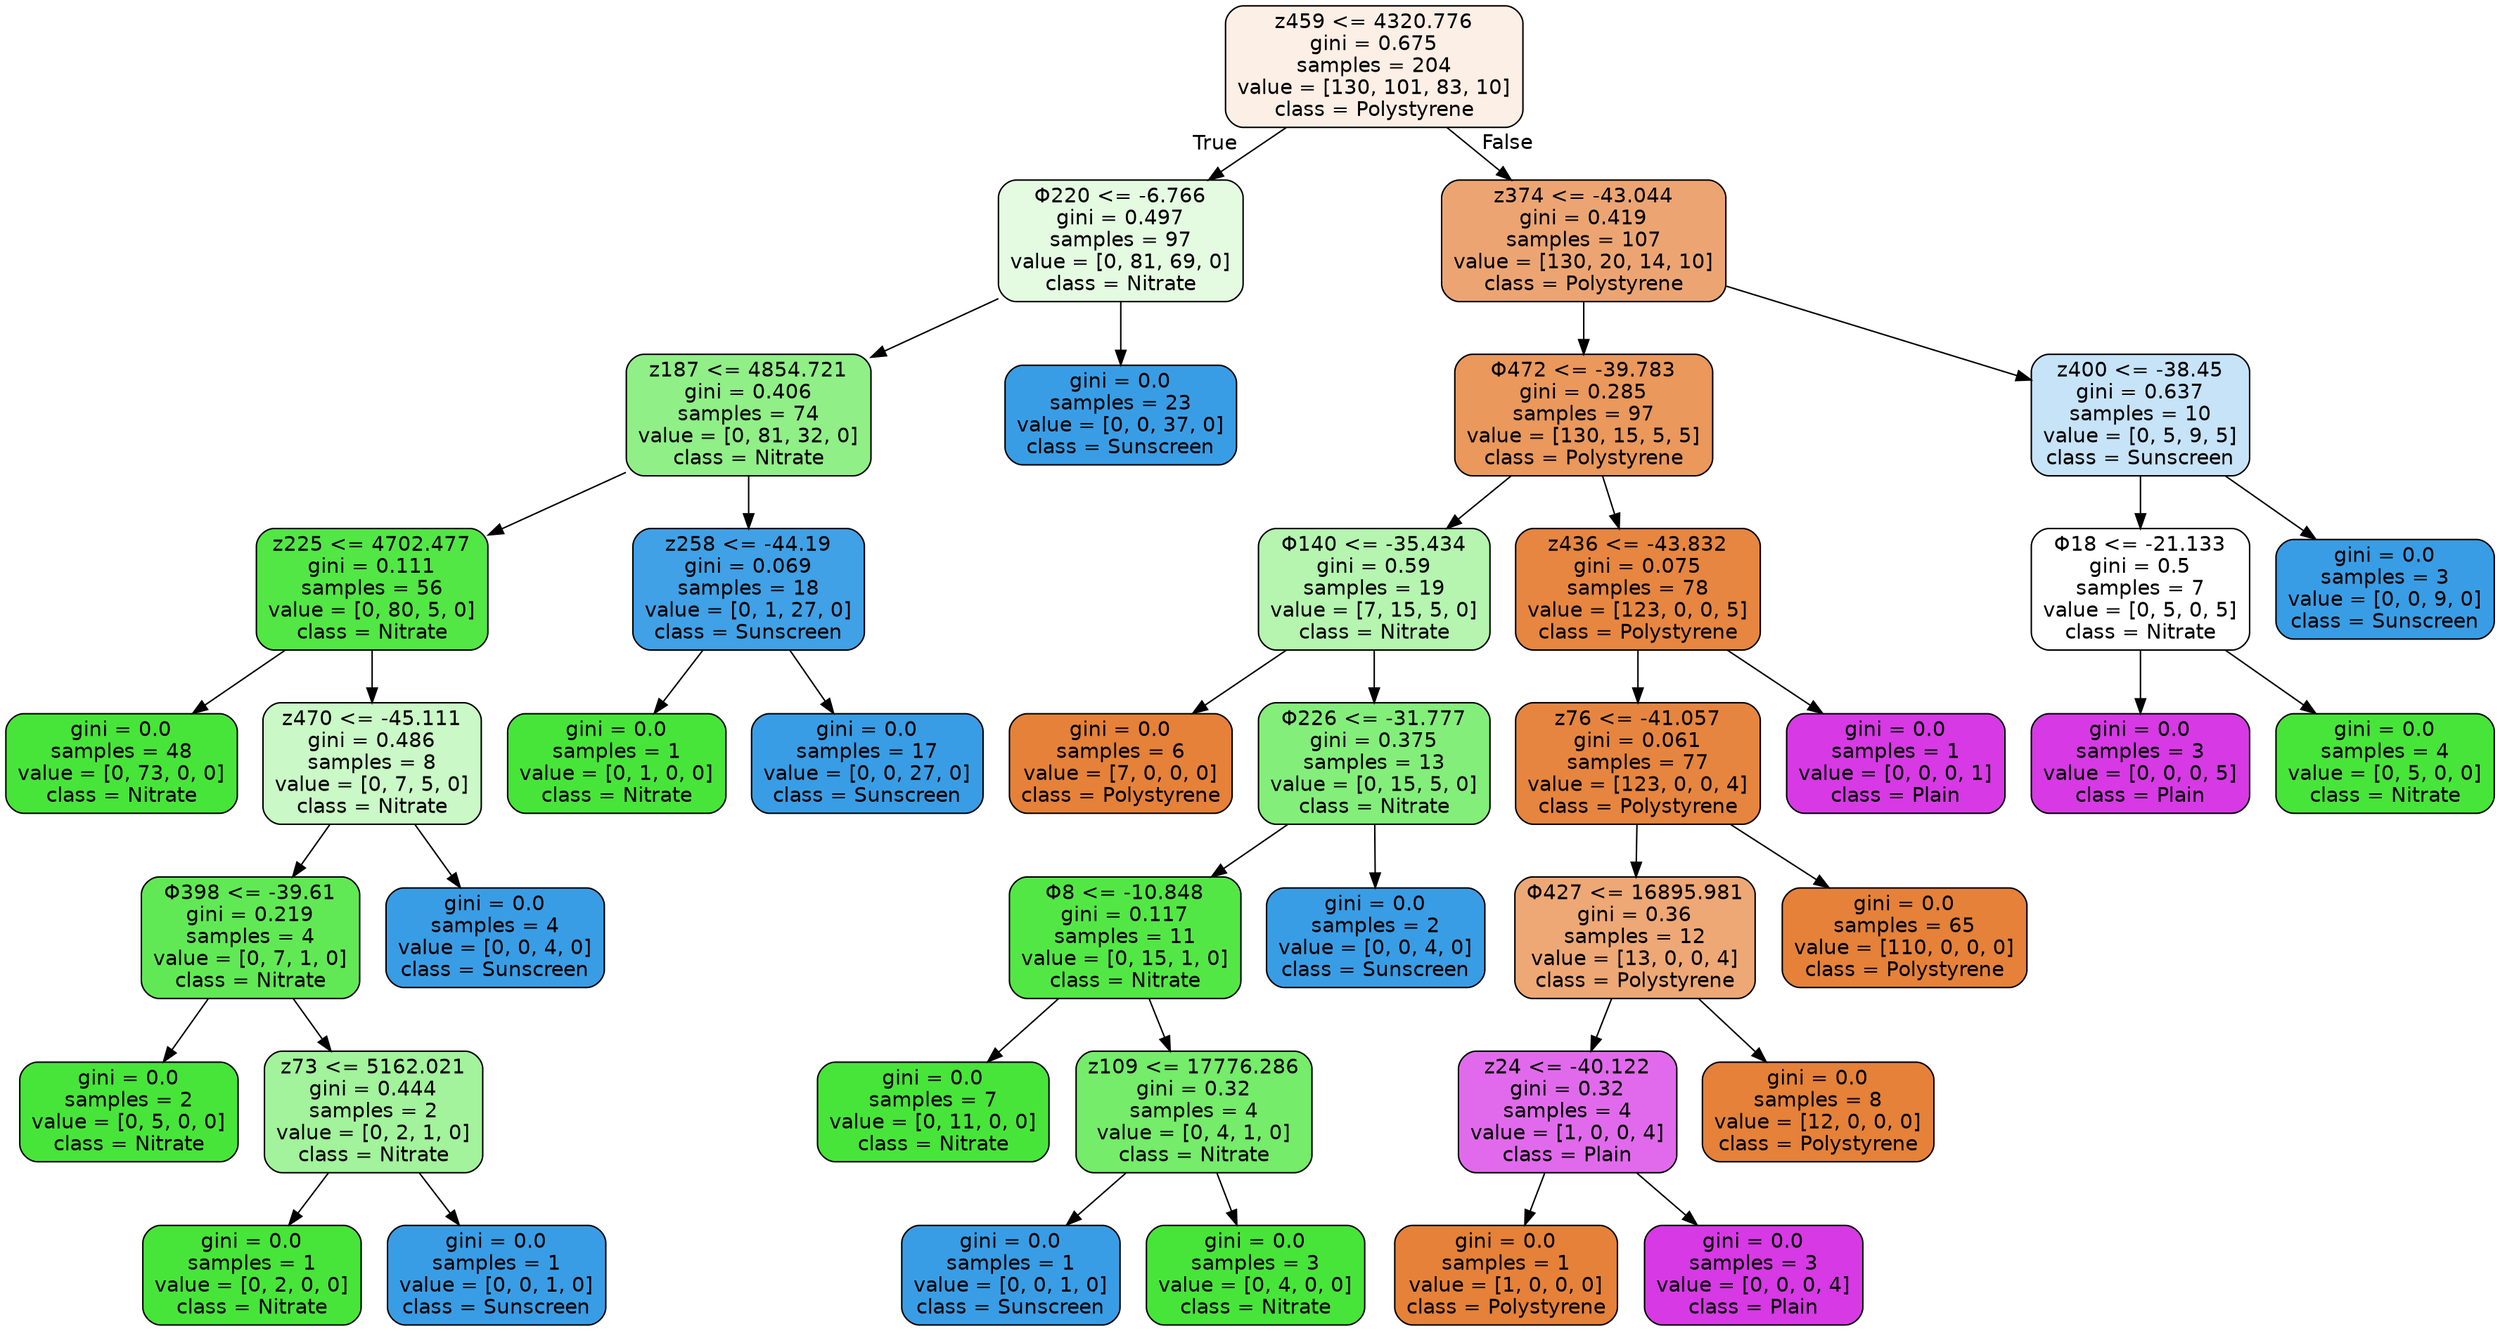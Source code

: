 digraph Tree {
node [shape=box, style="filled, rounded", color="black", fontname="helvetica"] ;
edge [fontname="helvetica"] ;
0 [label="z459 <= 4320.776\ngini = 0.675\nsamples = 204\nvalue = [130, 101, 83, 10]\nclass = Polystyrene", fillcolor="#fcefe5"] ;
1 [label="Φ220 <= -6.766\ngini = 0.497\nsamples = 97\nvalue = [0, 81, 69, 0]\nclass = Nitrate", fillcolor="#e4fbe2"] ;
0 -> 1 [labeldistance=2.5, labelangle=45, headlabel="True"] ;
2 [label="z187 <= 4854.721\ngini = 0.406\nsamples = 74\nvalue = [0, 81, 32, 0]\nclass = Nitrate", fillcolor="#90ef87"] ;
1 -> 2 ;
3 [label="z225 <= 4702.477\ngini = 0.111\nsamples = 56\nvalue = [0, 80, 5, 0]\nclass = Nitrate", fillcolor="#52e745"] ;
2 -> 3 ;
4 [label="gini = 0.0\nsamples = 48\nvalue = [0, 73, 0, 0]\nclass = Nitrate", fillcolor="#47e539"] ;
3 -> 4 ;
5 [label="z470 <= -45.111\ngini = 0.486\nsamples = 8\nvalue = [0, 7, 5, 0]\nclass = Nitrate", fillcolor="#caf8c6"] ;
3 -> 5 ;
6 [label="Φ398 <= -39.61\ngini = 0.219\nsamples = 4\nvalue = [0, 7, 1, 0]\nclass = Nitrate", fillcolor="#61e955"] ;
5 -> 6 ;
7 [label="gini = 0.0\nsamples = 2\nvalue = [0, 5, 0, 0]\nclass = Nitrate", fillcolor="#47e539"] ;
6 -> 7 ;
8 [label="z73 <= 5162.021\ngini = 0.444\nsamples = 2\nvalue = [0, 2, 1, 0]\nclass = Nitrate", fillcolor="#a3f29c"] ;
6 -> 8 ;
9 [label="gini = 0.0\nsamples = 1\nvalue = [0, 2, 0, 0]\nclass = Nitrate", fillcolor="#47e539"] ;
8 -> 9 ;
10 [label="gini = 0.0\nsamples = 1\nvalue = [0, 0, 1, 0]\nclass = Sunscreen", fillcolor="#399de5"] ;
8 -> 10 ;
11 [label="gini = 0.0\nsamples = 4\nvalue = [0, 0, 4, 0]\nclass = Sunscreen", fillcolor="#399de5"] ;
5 -> 11 ;
12 [label="z258 <= -44.19\ngini = 0.069\nsamples = 18\nvalue = [0, 1, 27, 0]\nclass = Sunscreen", fillcolor="#40a1e6"] ;
2 -> 12 ;
13 [label="gini = 0.0\nsamples = 1\nvalue = [0, 1, 0, 0]\nclass = Nitrate", fillcolor="#47e539"] ;
12 -> 13 ;
14 [label="gini = 0.0\nsamples = 17\nvalue = [0, 0, 27, 0]\nclass = Sunscreen", fillcolor="#399de5"] ;
12 -> 14 ;
15 [label="gini = 0.0\nsamples = 23\nvalue = [0, 0, 37, 0]\nclass = Sunscreen", fillcolor="#399de5"] ;
1 -> 15 ;
16 [label="z374 <= -43.044\ngini = 0.419\nsamples = 107\nvalue = [130, 20, 14, 10]\nclass = Polystyrene", fillcolor="#eca572"] ;
0 -> 16 [labeldistance=2.5, labelangle=-45, headlabel="False"] ;
17 [label="Φ472 <= -39.783\ngini = 0.285\nsamples = 97\nvalue = [130, 15, 5, 5]\nclass = Polystyrene", fillcolor="#ea985c"] ;
16 -> 17 ;
18 [label="Φ140 <= -35.434\ngini = 0.59\nsamples = 19\nvalue = [7, 15, 5, 0]\nclass = Nitrate", fillcolor="#b5f5b0"] ;
17 -> 18 ;
19 [label="gini = 0.0\nsamples = 6\nvalue = [7, 0, 0, 0]\nclass = Polystyrene", fillcolor="#e58139"] ;
18 -> 19 ;
20 [label="Φ226 <= -31.777\ngini = 0.375\nsamples = 13\nvalue = [0, 15, 5, 0]\nclass = Nitrate", fillcolor="#84ee7b"] ;
18 -> 20 ;
21 [label="Φ8 <= -10.848\ngini = 0.117\nsamples = 11\nvalue = [0, 15, 1, 0]\nclass = Nitrate", fillcolor="#53e746"] ;
20 -> 21 ;
22 [label="gini = 0.0\nsamples = 7\nvalue = [0, 11, 0, 0]\nclass = Nitrate", fillcolor="#47e539"] ;
21 -> 22 ;
23 [label="z109 <= 17776.286\ngini = 0.32\nsamples = 4\nvalue = [0, 4, 1, 0]\nclass = Nitrate", fillcolor="#75ec6a"] ;
21 -> 23 ;
24 [label="gini = 0.0\nsamples = 1\nvalue = [0, 0, 1, 0]\nclass = Sunscreen", fillcolor="#399de5"] ;
23 -> 24 ;
25 [label="gini = 0.0\nsamples = 3\nvalue = [0, 4, 0, 0]\nclass = Nitrate", fillcolor="#47e539"] ;
23 -> 25 ;
26 [label="gini = 0.0\nsamples = 2\nvalue = [0, 0, 4, 0]\nclass = Sunscreen", fillcolor="#399de5"] ;
20 -> 26 ;
27 [label="z436 <= -43.832\ngini = 0.075\nsamples = 78\nvalue = [123, 0, 0, 5]\nclass = Polystyrene", fillcolor="#e68641"] ;
17 -> 27 ;
28 [label="z76 <= -41.057\ngini = 0.061\nsamples = 77\nvalue = [123, 0, 0, 4]\nclass = Polystyrene", fillcolor="#e6853f"] ;
27 -> 28 ;
29 [label="Φ427 <= 16895.981\ngini = 0.36\nsamples = 12\nvalue = [13, 0, 0, 4]\nclass = Polystyrene", fillcolor="#eda876"] ;
28 -> 29 ;
30 [label="z24 <= -40.122\ngini = 0.32\nsamples = 4\nvalue = [1, 0, 0, 4]\nclass = Plain", fillcolor="#e16aec"] ;
29 -> 30 ;
31 [label="gini = 0.0\nsamples = 1\nvalue = [1, 0, 0, 0]\nclass = Polystyrene", fillcolor="#e58139"] ;
30 -> 31 ;
32 [label="gini = 0.0\nsamples = 3\nvalue = [0, 0, 0, 4]\nclass = Plain", fillcolor="#d739e5"] ;
30 -> 32 ;
33 [label="gini = 0.0\nsamples = 8\nvalue = [12, 0, 0, 0]\nclass = Polystyrene", fillcolor="#e58139"] ;
29 -> 33 ;
34 [label="gini = 0.0\nsamples = 65\nvalue = [110, 0, 0, 0]\nclass = Polystyrene", fillcolor="#e58139"] ;
28 -> 34 ;
35 [label="gini = 0.0\nsamples = 1\nvalue = [0, 0, 0, 1]\nclass = Plain", fillcolor="#d739e5"] ;
27 -> 35 ;
36 [label="z400 <= -38.45\ngini = 0.637\nsamples = 10\nvalue = [0, 5, 9, 5]\nclass = Sunscreen", fillcolor="#c6e3f8"] ;
16 -> 36 ;
37 [label="Φ18 <= -21.133\ngini = 0.5\nsamples = 7\nvalue = [0, 5, 0, 5]\nclass = Nitrate", fillcolor="#ffffff"] ;
36 -> 37 ;
38 [label="gini = 0.0\nsamples = 3\nvalue = [0, 0, 0, 5]\nclass = Plain", fillcolor="#d739e5"] ;
37 -> 38 ;
39 [label="gini = 0.0\nsamples = 4\nvalue = [0, 5, 0, 0]\nclass = Nitrate", fillcolor="#47e539"] ;
37 -> 39 ;
40 [label="gini = 0.0\nsamples = 3\nvalue = [0, 0, 9, 0]\nclass = Sunscreen", fillcolor="#399de5"] ;
36 -> 40 ;
}